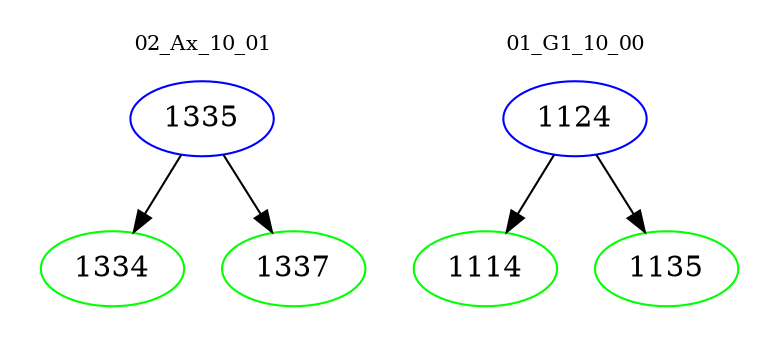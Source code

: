 digraph{
subgraph cluster_0 {
color = white
label = "02_Ax_10_01";
fontsize=10;
T0_1335 [label="1335", color="blue"]
T0_1335 -> T0_1334 [color="black"]
T0_1334 [label="1334", color="green"]
T0_1335 -> T0_1337 [color="black"]
T0_1337 [label="1337", color="green"]
}
subgraph cluster_1 {
color = white
label = "01_G1_10_00";
fontsize=10;
T1_1124 [label="1124", color="blue"]
T1_1124 -> T1_1114 [color="black"]
T1_1114 [label="1114", color="green"]
T1_1124 -> T1_1135 [color="black"]
T1_1135 [label="1135", color="green"]
}
}
